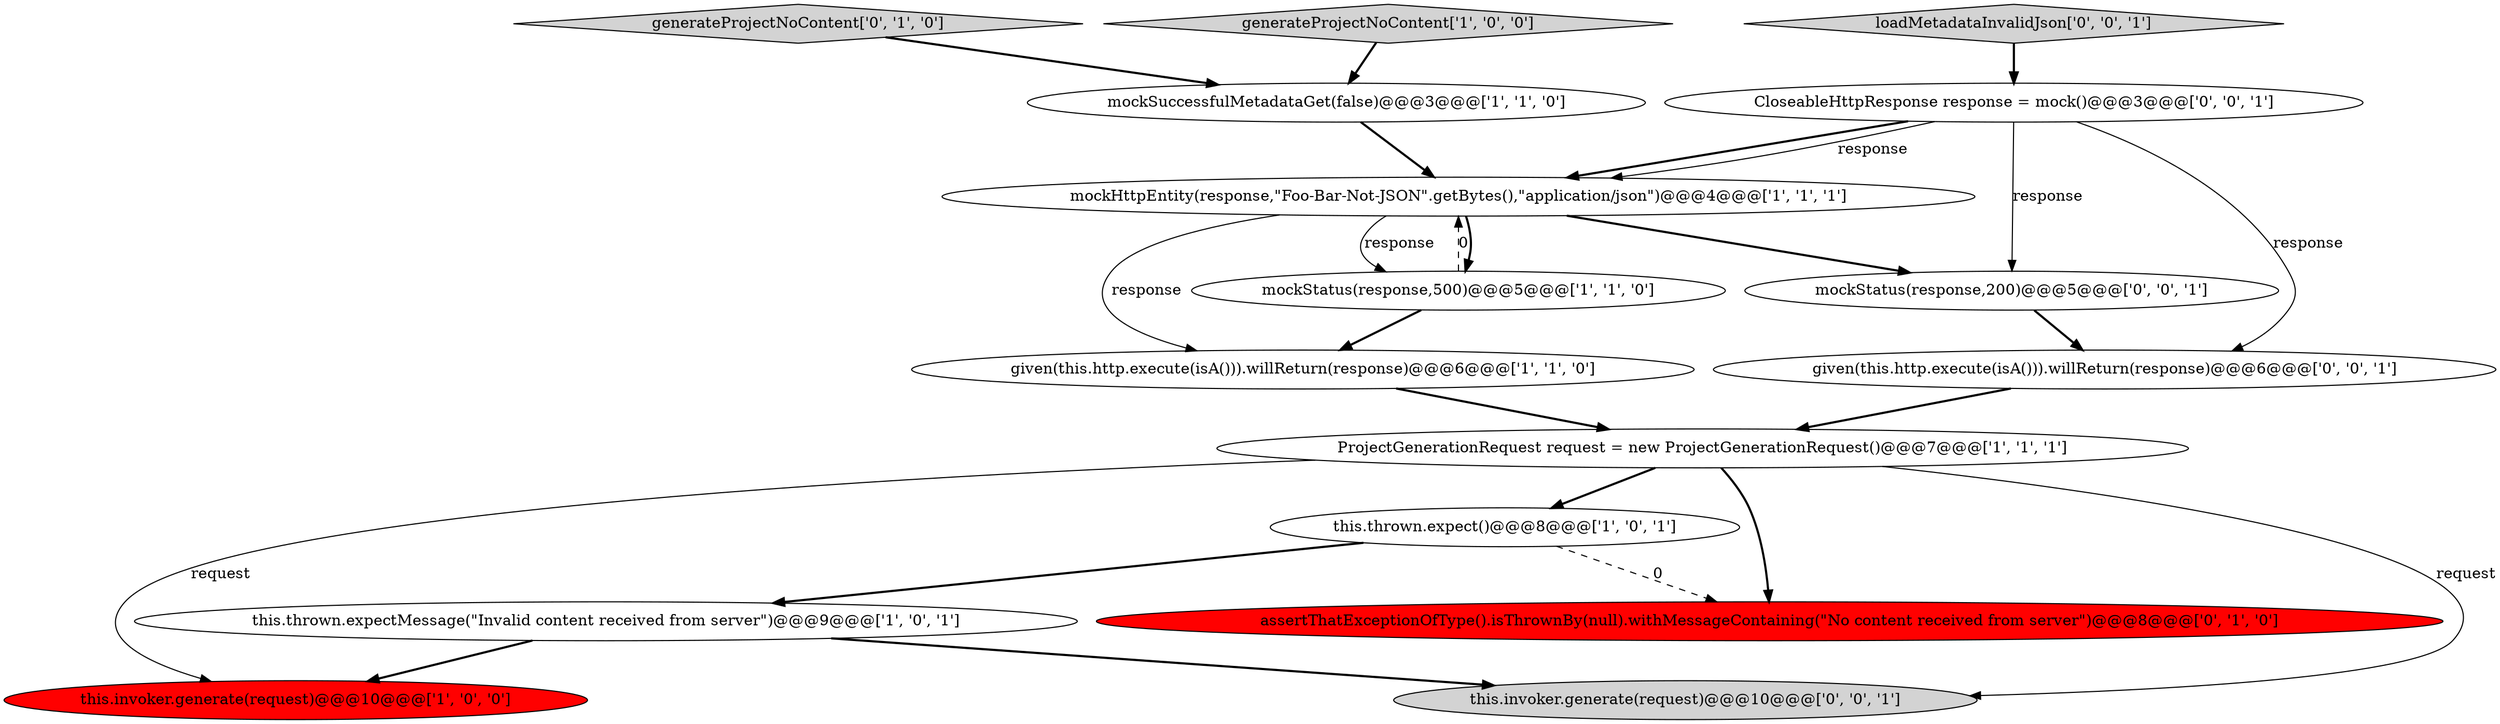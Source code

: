 digraph {
10 [style = filled, label = "generateProjectNoContent['0', '1', '0']", fillcolor = lightgray, shape = diamond image = "AAA0AAABBB2BBB"];
11 [style = filled, label = "mockStatus(response,200)@@@5@@@['0', '0', '1']", fillcolor = white, shape = ellipse image = "AAA0AAABBB3BBB"];
7 [style = filled, label = "generateProjectNoContent['1', '0', '0']", fillcolor = lightgray, shape = diamond image = "AAA0AAABBB1BBB"];
8 [style = filled, label = "mockStatus(response,500)@@@5@@@['1', '1', '0']", fillcolor = white, shape = ellipse image = "AAA0AAABBB1BBB"];
0 [style = filled, label = "this.invoker.generate(request)@@@10@@@['1', '0', '0']", fillcolor = red, shape = ellipse image = "AAA1AAABBB1BBB"];
15 [style = filled, label = "this.invoker.generate(request)@@@10@@@['0', '0', '1']", fillcolor = lightgray, shape = ellipse image = "AAA0AAABBB3BBB"];
9 [style = filled, label = "assertThatExceptionOfType().isThrownBy(null).withMessageContaining(\"No content received from server\")@@@8@@@['0', '1', '0']", fillcolor = red, shape = ellipse image = "AAA1AAABBB2BBB"];
5 [style = filled, label = "mockHttpEntity(response,\"Foo-Bar-Not-JSON\".getBytes(),\"application/json\")@@@4@@@['1', '1', '1']", fillcolor = white, shape = ellipse image = "AAA0AAABBB1BBB"];
4 [style = filled, label = "this.thrown.expectMessage(\"Invalid content received from server\")@@@9@@@['1', '0', '1']", fillcolor = white, shape = ellipse image = "AAA0AAABBB1BBB"];
6 [style = filled, label = "given(this.http.execute(isA())).willReturn(response)@@@6@@@['1', '1', '0']", fillcolor = white, shape = ellipse image = "AAA0AAABBB1BBB"];
12 [style = filled, label = "CloseableHttpResponse response = mock()@@@3@@@['0', '0', '1']", fillcolor = white, shape = ellipse image = "AAA0AAABBB3BBB"];
13 [style = filled, label = "loadMetadataInvalidJson['0', '0', '1']", fillcolor = lightgray, shape = diamond image = "AAA0AAABBB3BBB"];
1 [style = filled, label = "this.thrown.expect()@@@8@@@['1', '0', '1']", fillcolor = white, shape = ellipse image = "AAA0AAABBB1BBB"];
14 [style = filled, label = "given(this.http.execute(isA())).willReturn(response)@@@6@@@['0', '0', '1']", fillcolor = white, shape = ellipse image = "AAA0AAABBB3BBB"];
2 [style = filled, label = "mockSuccessfulMetadataGet(false)@@@3@@@['1', '1', '0']", fillcolor = white, shape = ellipse image = "AAA0AAABBB1BBB"];
3 [style = filled, label = "ProjectGenerationRequest request = new ProjectGenerationRequest()@@@7@@@['1', '1', '1']", fillcolor = white, shape = ellipse image = "AAA0AAABBB1BBB"];
14->3 [style = bold, label=""];
6->3 [style = bold, label=""];
5->8 [style = bold, label=""];
1->4 [style = bold, label=""];
12->5 [style = bold, label=""];
12->11 [style = solid, label="response"];
3->1 [style = bold, label=""];
11->14 [style = bold, label=""];
12->5 [style = solid, label="response"];
4->15 [style = bold, label=""];
1->9 [style = dashed, label="0"];
8->6 [style = bold, label=""];
5->6 [style = solid, label="response"];
12->14 [style = solid, label="response"];
5->8 [style = solid, label="response"];
3->0 [style = solid, label="request"];
4->0 [style = bold, label=""];
3->9 [style = bold, label=""];
3->15 [style = solid, label="request"];
13->12 [style = bold, label=""];
7->2 [style = bold, label=""];
10->2 [style = bold, label=""];
5->11 [style = bold, label=""];
2->5 [style = bold, label=""];
8->5 [style = dashed, label="0"];
}
